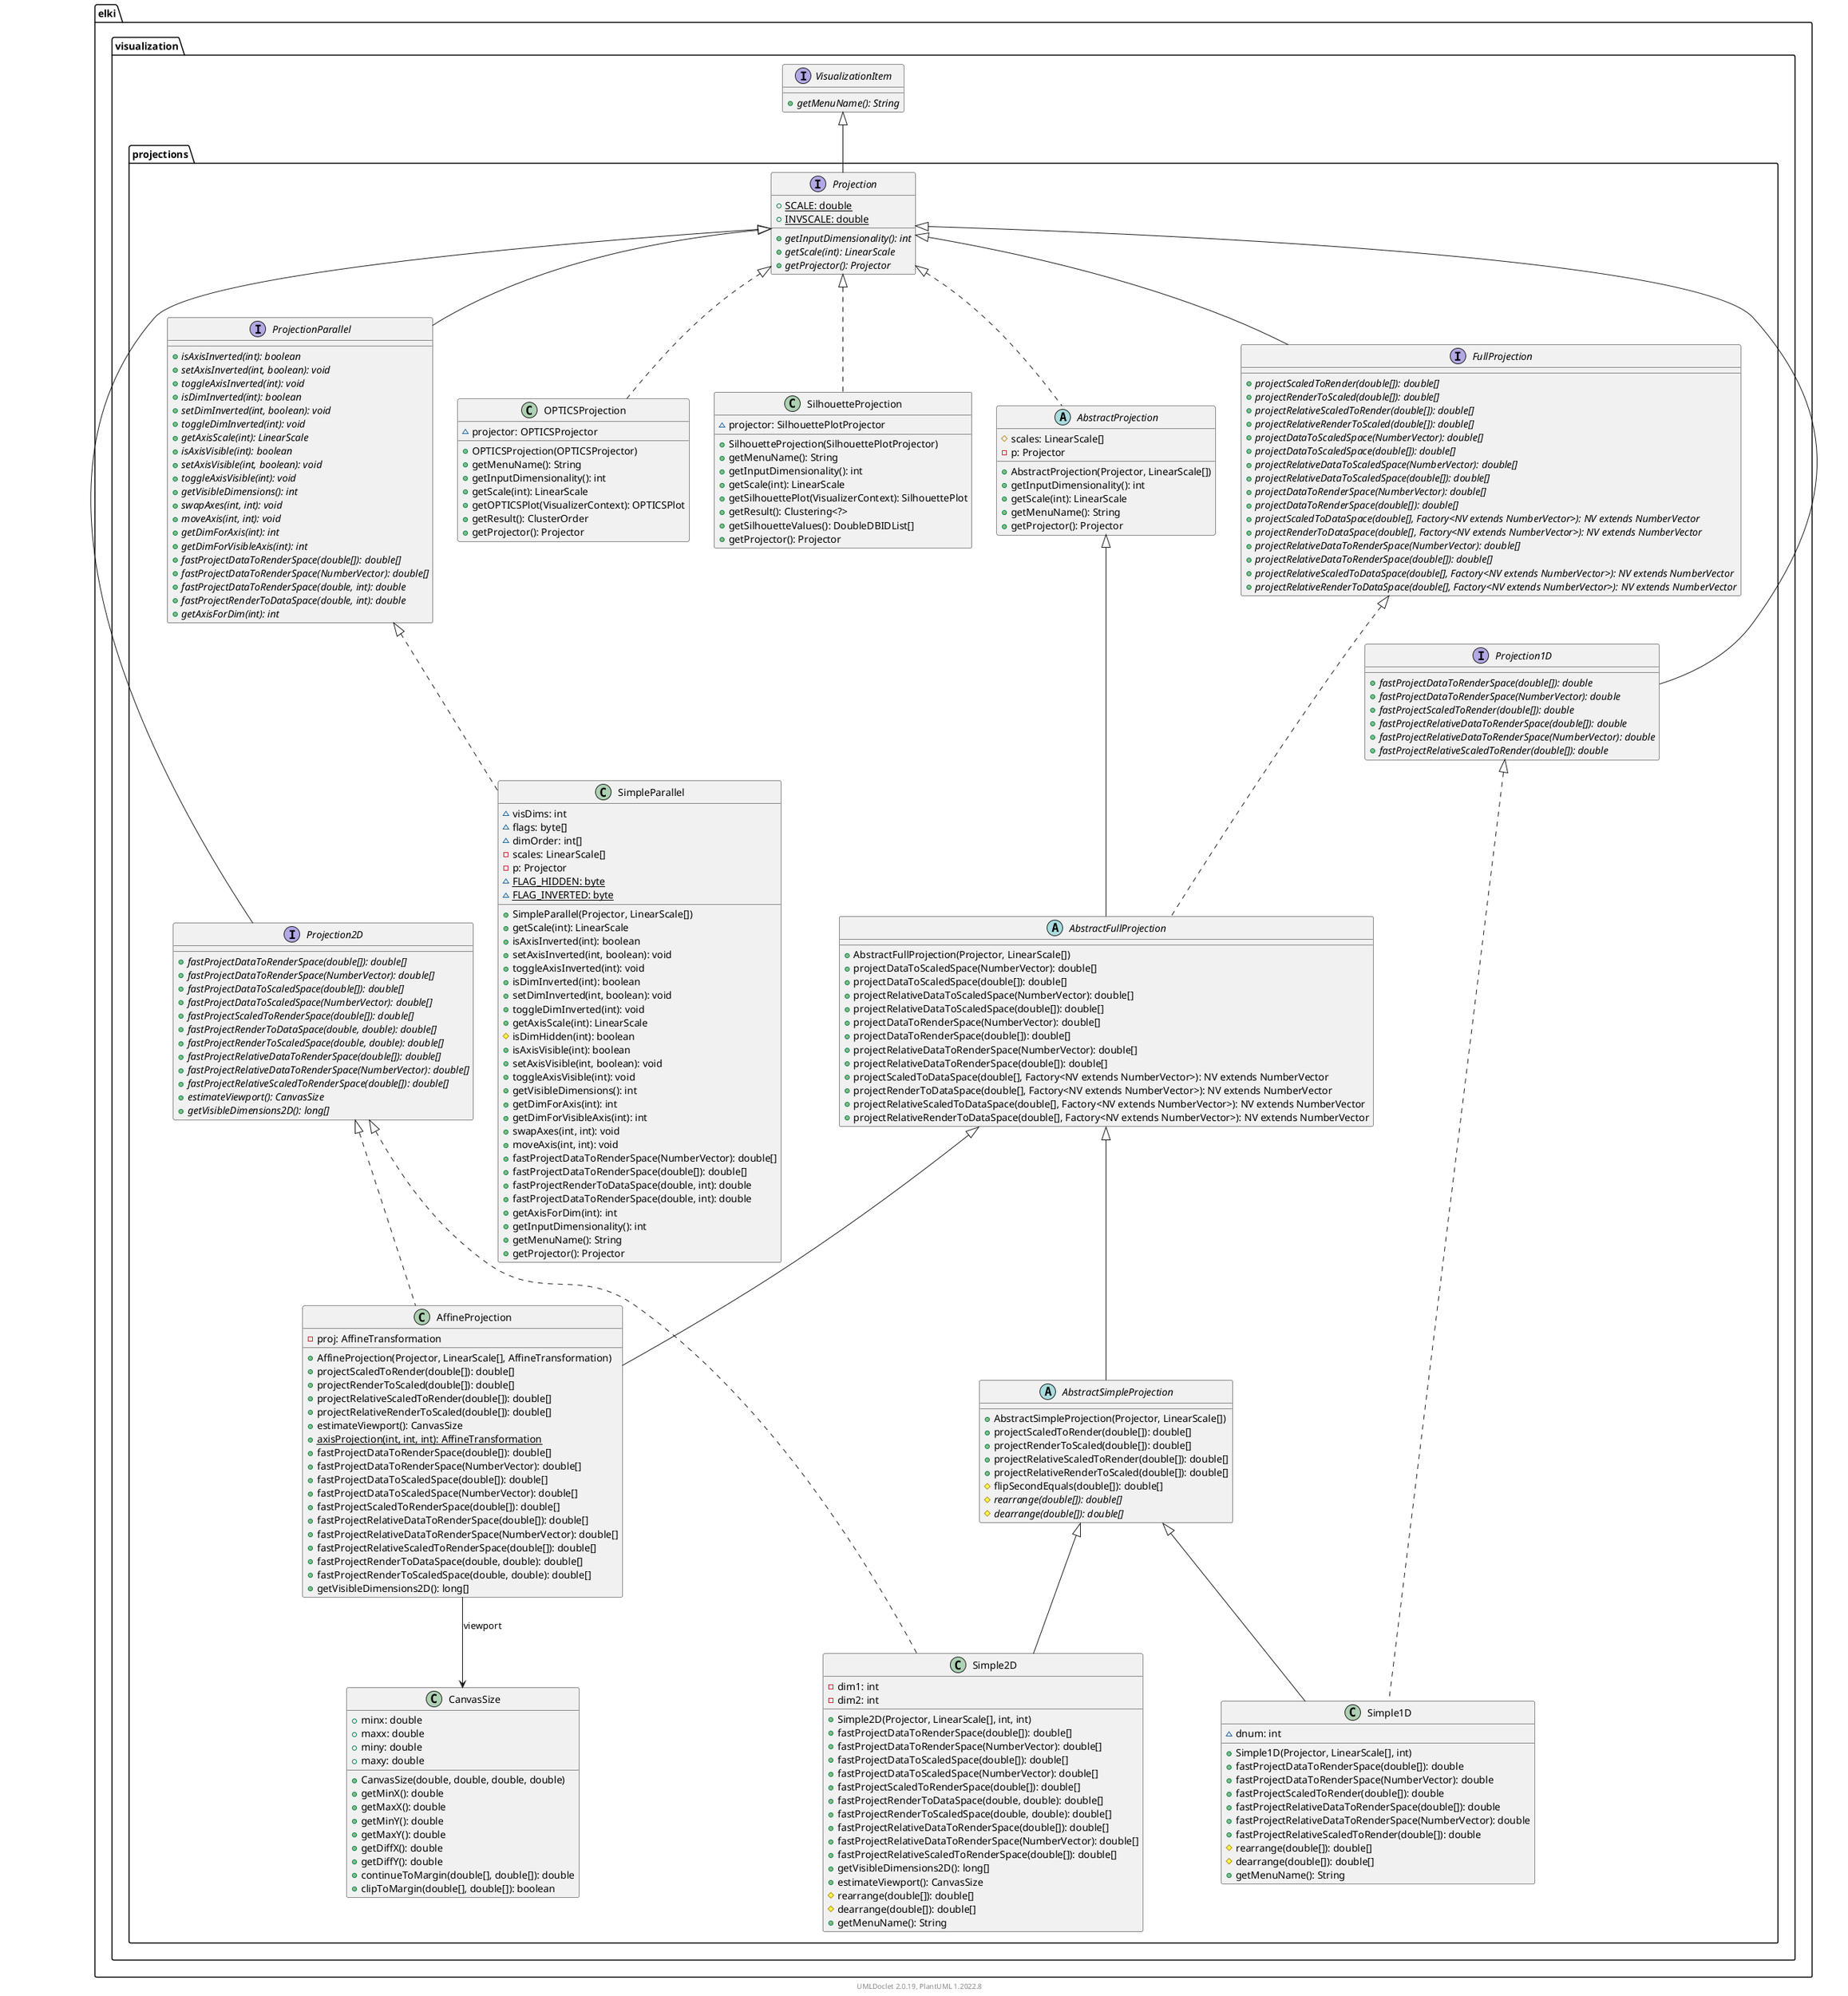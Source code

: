 @startuml
    remove .*\.(Instance|Par|Parameterizer|Factory)$
    namespace elki.visualization.projections {

        class Simple2D [[Simple2D.html]] {
            -dim1: int
            -dim2: int
            +Simple2D(Projector, LinearScale[], int, int)
            +fastProjectDataToRenderSpace(double[]): double[]
            +fastProjectDataToRenderSpace(NumberVector): double[]
            +fastProjectDataToScaledSpace(double[]): double[]
            +fastProjectDataToScaledSpace(NumberVector): double[]
            +fastProjectScaledToRenderSpace(double[]): double[]
            +fastProjectRenderToDataSpace(double, double): double[]
            +fastProjectRenderToScaledSpace(double, double): double[]
            +fastProjectRelativeDataToRenderSpace(double[]): double[]
            +fastProjectRelativeDataToRenderSpace(NumberVector): double[]
            +fastProjectRelativeScaledToRenderSpace(double[]): double[]
            +getVisibleDimensions2D(): long[]
            +estimateViewport(): CanvasSize
            #rearrange(double[]): double[]
            #dearrange(double[]): double[]
            +getMenuName(): String
        }

        class SimpleParallel [[SimpleParallel.html]] {
            ~visDims: int
            ~flags: byte[]
            ~dimOrder: int[]
            -scales: LinearScale[]
            -p: Projector
            {static} ~FLAG_HIDDEN: byte
            {static} ~FLAG_INVERTED: byte
            +SimpleParallel(Projector, LinearScale[])
            +getScale(int): LinearScale
            +isAxisInverted(int): boolean
            +setAxisInverted(int, boolean): void
            +toggleAxisInverted(int): void
            +isDimInverted(int): boolean
            +setDimInverted(int, boolean): void
            +toggleDimInverted(int): void
            +getAxisScale(int): LinearScale
            #isDimHidden(int): boolean
            +isAxisVisible(int): boolean
            +setAxisVisible(int, boolean): void
            +toggleAxisVisible(int): void
            +getVisibleDimensions(): int
            +getDimForAxis(int): int
            +getDimForVisibleAxis(int): int
            +swapAxes(int, int): void
            +moveAxis(int, int): void
            +fastProjectDataToRenderSpace(NumberVector): double[]
            +fastProjectDataToRenderSpace(double[]): double[]
            +fastProjectRenderToDataSpace(double, int): double
            +fastProjectDataToRenderSpace(double, int): double
            +getAxisForDim(int): int
            +getInputDimensionality(): int
            +getMenuName(): String
            +getProjector(): Projector
        }

        interface Projection2D [[Projection2D.html]] {
            {abstract} +fastProjectDataToRenderSpace(double[]): double[]
            {abstract} +fastProjectDataToRenderSpace(NumberVector): double[]
            {abstract} +fastProjectDataToScaledSpace(double[]): double[]
            {abstract} +fastProjectDataToScaledSpace(NumberVector): double[]
            {abstract} +fastProjectScaledToRenderSpace(double[]): double[]
            {abstract} +fastProjectRenderToDataSpace(double, double): double[]
            {abstract} +fastProjectRenderToScaledSpace(double, double): double[]
            {abstract} +fastProjectRelativeDataToRenderSpace(double[]): double[]
            {abstract} +fastProjectRelativeDataToRenderSpace(NumberVector): double[]
            {abstract} +fastProjectRelativeScaledToRenderSpace(double[]): double[]
            {abstract} +estimateViewport(): CanvasSize
            {abstract} +getVisibleDimensions2D(): long[]
        }

        abstract class AbstractSimpleProjection [[AbstractSimpleProjection.html]] {
            +AbstractSimpleProjection(Projector, LinearScale[])
            +projectScaledToRender(double[]): double[]
            +projectRenderToScaled(double[]): double[]
            +projectRelativeScaledToRender(double[]): double[]
            +projectRelativeRenderToScaled(double[]): double[]
            #flipSecondEquals(double[]): double[]
            {abstract} #rearrange(double[]): double[]
            {abstract} #dearrange(double[]): double[]
        }

        interface ProjectionParallel [[ProjectionParallel.html]] {
            {abstract} +isAxisInverted(int): boolean
            {abstract} +setAxisInverted(int, boolean): void
            {abstract} +toggleAxisInverted(int): void
            {abstract} +isDimInverted(int): boolean
            {abstract} +setDimInverted(int, boolean): void
            {abstract} +toggleDimInverted(int): void
            {abstract} +getAxisScale(int): LinearScale
            {abstract} +isAxisVisible(int): boolean
            {abstract} +setAxisVisible(int, boolean): void
            {abstract} +toggleAxisVisible(int): void
            {abstract} +getVisibleDimensions(): int
            {abstract} +swapAxes(int, int): void
            {abstract} +moveAxis(int, int): void
            {abstract} +getDimForAxis(int): int
            {abstract} +getDimForVisibleAxis(int): int
            {abstract} +fastProjectDataToRenderSpace(double[]): double[]
            {abstract} +fastProjectDataToRenderSpace(NumberVector): double[]
            {abstract} +fastProjectDataToRenderSpace(double, int): double
            {abstract} +fastProjectRenderToDataSpace(double, int): double
            {abstract} +getAxisForDim(int): int
        }

        class OPTICSProjection [[OPTICSProjection.html]] {
            ~projector: OPTICSProjector
            +OPTICSProjection(OPTICSProjector)
            +getMenuName(): String
            +getInputDimensionality(): int
            +getScale(int): LinearScale
            +getOPTICSPlot(VisualizerContext): OPTICSPlot
            +getResult(): ClusterOrder
            +getProjector(): Projector
        }

        abstract class AbstractFullProjection [[AbstractFullProjection.html]] {
            +AbstractFullProjection(Projector, LinearScale[])
            +projectDataToScaledSpace(NumberVector): double[]
            +projectDataToScaledSpace(double[]): double[]
            +projectRelativeDataToScaledSpace(NumberVector): double[]
            +projectRelativeDataToScaledSpace(double[]): double[]
            +projectDataToRenderSpace(NumberVector): double[]
            +projectDataToRenderSpace(double[]): double[]
            +projectRelativeDataToRenderSpace(NumberVector): double[]
            +projectRelativeDataToRenderSpace(double[]): double[]
            +projectScaledToDataSpace(double[], Factory<NV extends NumberVector>): NV extends NumberVector
            +projectRenderToDataSpace(double[], Factory<NV extends NumberVector>): NV extends NumberVector
            +projectRelativeScaledToDataSpace(double[], Factory<NV extends NumberVector>): NV extends NumberVector
            +projectRelativeRenderToDataSpace(double[], Factory<NV extends NumberVector>): NV extends NumberVector
        }

        interface Projection [[Projection.html]] {
            {static} +SCALE: double
            {static} +INVSCALE: double
            {abstract} +getInputDimensionality(): int
            {abstract} +getScale(int): LinearScale
            {abstract} +getProjector(): Projector
        }

        class SilhouetteProjection [[SilhouetteProjection.html]] {
            ~projector: SilhouettePlotProjector
            +SilhouetteProjection(SilhouettePlotProjector)
            +getMenuName(): String
            +getInputDimensionality(): int
            +getScale(int): LinearScale
            +getSilhouettePlot(VisualizerContext): SilhouettePlot
            +getResult(): Clustering<?>
            +getSilhouetteValues(): DoubleDBIDList[]
            +getProjector(): Projector
        }

        class Simple1D [[Simple1D.html]] {
            ~dnum: int
            +Simple1D(Projector, LinearScale[], int)
            +fastProjectDataToRenderSpace(double[]): double
            +fastProjectDataToRenderSpace(NumberVector): double
            +fastProjectScaledToRender(double[]): double
            +fastProjectRelativeDataToRenderSpace(double[]): double
            +fastProjectRelativeDataToRenderSpace(NumberVector): double
            +fastProjectRelativeScaledToRender(double[]): double
            #rearrange(double[]): double[]
            #dearrange(double[]): double[]
            +getMenuName(): String
        }

        abstract class AbstractProjection [[AbstractProjection.html]] {
            #scales: LinearScale[]
            -p: Projector
            +AbstractProjection(Projector, LinearScale[])
            +getInputDimensionality(): int
            +getScale(int): LinearScale
            +getMenuName(): String
            +getProjector(): Projector
        }

        class AffineProjection [[AffineProjection.html]] {
            -proj: AffineTransformation
            +AffineProjection(Projector, LinearScale[], AffineTransformation)
            +projectScaledToRender(double[]): double[]
            +projectRenderToScaled(double[]): double[]
            +projectRelativeScaledToRender(double[]): double[]
            +projectRelativeRenderToScaled(double[]): double[]
            +estimateViewport(): CanvasSize
            {static} +axisProjection(int, int, int): AffineTransformation
            +fastProjectDataToRenderSpace(double[]): double[]
            +fastProjectDataToRenderSpace(NumberVector): double[]
            +fastProjectDataToScaledSpace(double[]): double[]
            +fastProjectDataToScaledSpace(NumberVector): double[]
            +fastProjectScaledToRenderSpace(double[]): double[]
            +fastProjectRelativeDataToRenderSpace(double[]): double[]
            +fastProjectRelativeDataToRenderSpace(NumberVector): double[]
            +fastProjectRelativeScaledToRenderSpace(double[]): double[]
            +fastProjectRenderToDataSpace(double, double): double[]
            +fastProjectRenderToScaledSpace(double, double): double[]
            +getVisibleDimensions2D(): long[]
        }

        class CanvasSize [[CanvasSize.html]] {
            +minx: double
            +maxx: double
            +miny: double
            +maxy: double
            +CanvasSize(double, double, double, double)
            +getMinX(): double
            +getMaxX(): double
            +getMinY(): double
            +getMaxY(): double
            +getDiffX(): double
            +getDiffY(): double
            +continueToMargin(double[], double[]): double
            +clipToMargin(double[], double[]): boolean
        }

        interface FullProjection [[FullProjection.html]] {
            {abstract} +projectScaledToRender(double[]): double[]
            {abstract} +projectRenderToScaled(double[]): double[]
            {abstract} +projectRelativeScaledToRender(double[]): double[]
            {abstract} +projectRelativeRenderToScaled(double[]): double[]
            {abstract} +projectDataToScaledSpace(NumberVector): double[]
            {abstract} +projectDataToScaledSpace(double[]): double[]
            {abstract} +projectRelativeDataToScaledSpace(NumberVector): double[]
            {abstract} +projectRelativeDataToScaledSpace(double[]): double[]
            {abstract} +projectDataToRenderSpace(NumberVector): double[]
            {abstract} +projectDataToRenderSpace(double[]): double[]
            {abstract} +projectScaledToDataSpace(double[], Factory<NV extends NumberVector>): NV extends NumberVector
            {abstract} +projectRenderToDataSpace(double[], Factory<NV extends NumberVector>): NV extends NumberVector
            {abstract} +projectRelativeDataToRenderSpace(NumberVector): double[]
            {abstract} +projectRelativeDataToRenderSpace(double[]): double[]
            {abstract} +projectRelativeScaledToDataSpace(double[], Factory<NV extends NumberVector>): NV extends NumberVector
            {abstract} +projectRelativeRenderToDataSpace(double[], Factory<NV extends NumberVector>): NV extends NumberVector
        }

        interface Projection1D [[Projection1D.html]] {
            {abstract} +fastProjectDataToRenderSpace(double[]): double
            {abstract} +fastProjectDataToRenderSpace(NumberVector): double
            {abstract} +fastProjectScaledToRender(double[]): double
            {abstract} +fastProjectRelativeDataToRenderSpace(double[]): double
            {abstract} +fastProjectRelativeDataToRenderSpace(NumberVector): double
            {abstract} +fastProjectRelativeScaledToRender(double[]): double
        }

        AbstractSimpleProjection <|-- Simple2D
        Projection2D <|.. Simple2D
        ProjectionParallel <|.. SimpleParallel
        Projection <|-- Projection2D
        AbstractFullProjection <|-- AbstractSimpleProjection
        Projection <|-- ProjectionParallel
        Projection <|.. OPTICSProjection
        AbstractProjection <|-- AbstractFullProjection
        FullProjection <|.. AbstractFullProjection
        elki.visualization.VisualizationItem <|-- Projection
        Projection <|.. SilhouetteProjection
        AbstractSimpleProjection <|-- Simple1D
        Projection1D <|.. Simple1D
        Projection <|.. AbstractProjection
        AbstractFullProjection <|-- AffineProjection
        Projection2D <|.. AffineProjection
        AffineProjection --> CanvasSize: viewport
        Projection <|-- FullProjection
        Projection <|-- Projection1D
    }

    namespace elki.visualization {
        interface VisualizationItem [[../VisualizationItem.html]] {
            {abstract} +getMenuName(): String
        }
    }

    center footer UMLDoclet 2.0.19, PlantUML 1.2022.8
@enduml
